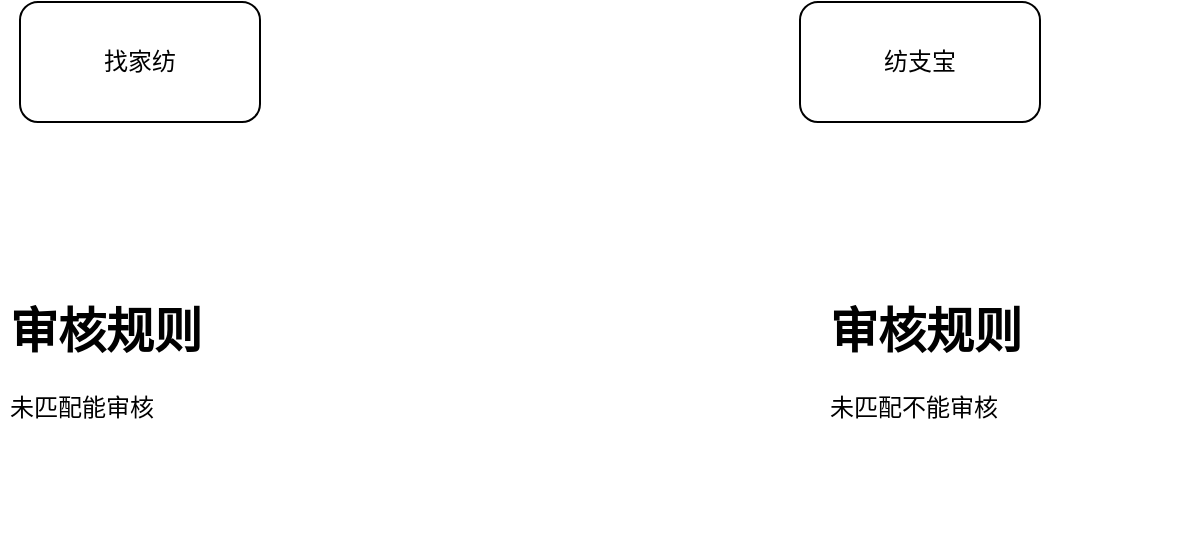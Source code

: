 <mxfile version="21.6.9" type="github">
  <diagram name="第 1 页" id="GsnLHu1mU1_SpcdjQGpp">
    <mxGraphModel dx="2074" dy="1118" grid="1" gridSize="10" guides="1" tooltips="1" connect="1" arrows="1" fold="1" page="1" pageScale="1" pageWidth="827" pageHeight="1169" math="0" shadow="0">
      <root>
        <mxCell id="0" />
        <mxCell id="1" parent="0" />
        <mxCell id="dBJFyJfBxBcrwofeWbme-2" value="找家纺" style="rounded=1;whiteSpace=wrap;html=1;" vertex="1" parent="1">
          <mxGeometry x="100" y="320" width="120" height="60" as="geometry" />
        </mxCell>
        <mxCell id="dBJFyJfBxBcrwofeWbme-3" value="纺支宝" style="rounded=1;whiteSpace=wrap;html=1;" vertex="1" parent="1">
          <mxGeometry x="490" y="320" width="120" height="60" as="geometry" />
        </mxCell>
        <mxCell id="dBJFyJfBxBcrwofeWbme-5" value="&lt;h1&gt;审核规则&lt;/h1&gt;&lt;div&gt;未匹配能审核&lt;/div&gt;" style="text;html=1;strokeColor=none;fillColor=none;spacing=5;spacingTop=-20;whiteSpace=wrap;overflow=hidden;rounded=0;" vertex="1" parent="1">
          <mxGeometry x="90" y="465" width="190" height="120" as="geometry" />
        </mxCell>
        <mxCell id="dBJFyJfBxBcrwofeWbme-6" value="&lt;h1&gt;审核规则&lt;/h1&gt;&lt;div&gt;未匹配不能审核&lt;/div&gt;" style="text;html=1;strokeColor=none;fillColor=none;spacing=5;spacingTop=-20;whiteSpace=wrap;overflow=hidden;rounded=0;" vertex="1" parent="1">
          <mxGeometry x="500" y="465" width="190" height="120" as="geometry" />
        </mxCell>
      </root>
    </mxGraphModel>
  </diagram>
</mxfile>
